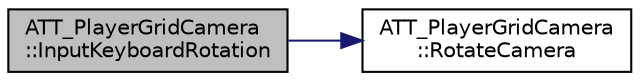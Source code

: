 digraph "ATT_PlayerGridCamera::InputKeyboardRotation"
{
 // LATEX_PDF_SIZE
  edge [fontname="Helvetica",fontsize="10",labelfontname="Helvetica",labelfontsize="10"];
  node [fontname="Helvetica",fontsize="10",shape=record];
  rankdir="LR";
  Node56 [label="ATT_PlayerGridCamera\l::InputKeyboardRotation",height=0.2,width=0.4,color="black", fillcolor="grey75", style="filled", fontcolor="black",tooltip="Handles camera rotation via keyboard."];
  Node56 -> Node57 [color="midnightblue",fontsize="10",style="solid",fontname="Helvetica"];
  Node57 [label="ATT_PlayerGridCamera\l::RotateCamera",height=0.2,width=0.4,color="black", fillcolor="white", style="filled",URL="$class_a_t_t___player_grid_camera.html#a912c3c1f4bb7b5351822d3d46e0e7396",tooltip="Rotates the camera around Y and Z axis multiplied by Sensitivity."];
}
